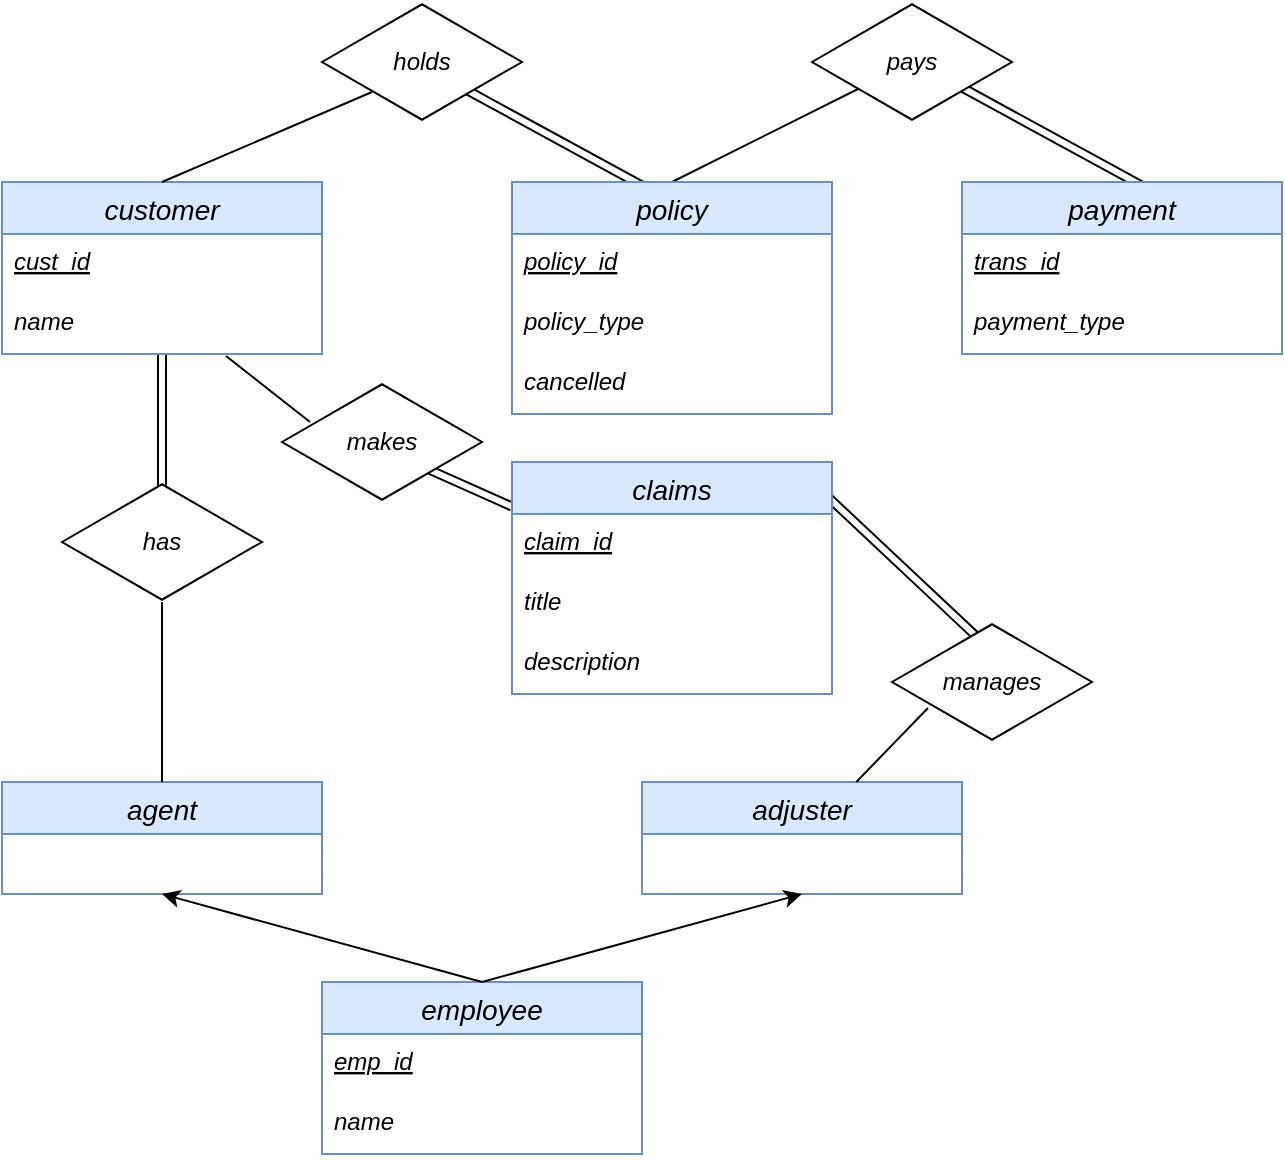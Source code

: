 <mxfile version="14.4.2" type="device"><diagram id="R2lEEEUBdFMjLlhIrx00" name="Page-1"><mxGraphModel dx="1213" dy="750" grid="1" gridSize="10" guides="1" tooltips="1" connect="1" arrows="1" fold="1" page="1" pageScale="1" pageWidth="850" pageHeight="1100" math="0" shadow="0" extFonts="Permanent Marker^https://fonts.googleapis.com/css?family=Permanent+Marker"><root><mxCell id="0"/><mxCell id="1" parent="0"/><mxCell id="RvAxAFnvMs2Ia5hlc790-25" value="" style="shape=link;html=1;" edge="1" parent="1"><mxGeometry width="100" relative="1" as="geometry"><mxPoint x="265" y="326" as="sourcePoint"/><mxPoint x="265" y="440" as="targetPoint"/></mxGeometry></mxCell><mxCell id="RvAxAFnvMs2Ia5hlc790-57" value="" style="shape=link;html=1;entryX=0.781;entryY=0.244;entryDx=0;entryDy=0;entryPerimeter=0;" edge="1" parent="1" target="RvAxAFnvMs2Ia5hlc790-37"><mxGeometry width="100" relative="1" as="geometry"><mxPoint x="660" y="190" as="sourcePoint"/><mxPoint x="760" y="190" as="targetPoint"/></mxGeometry></mxCell><mxCell id="RvAxAFnvMs2Ia5hlc790-55" value="" style="endArrow=none;html=1;exitX=0.5;exitY=0;exitDx=0;exitDy=0;" edge="1" parent="1" source="RvAxAFnvMs2Ia5hlc790-34"><mxGeometry width="50" height="50" relative="1" as="geometry"><mxPoint x="400" y="470" as="sourcePoint"/><mxPoint x="620" y="190" as="targetPoint"/></mxGeometry></mxCell><mxCell id="RvAxAFnvMs2Ia5hlc790-54" value="" style="shape=link;html=1;entryX=0.43;entryY=0.133;entryDx=0;entryDy=0;entryPerimeter=0;" edge="1" parent="1" target="RvAxAFnvMs2Ia5hlc790-52"><mxGeometry width="100" relative="1" as="geometry"><mxPoint x="590" y="390" as="sourcePoint"/><mxPoint x="641" y="442.02" as="targetPoint"/></mxGeometry></mxCell><mxCell id="RvAxAFnvMs2Ia5hlc790-48" value="" style="shape=link;html=1;exitX=0.74;exitY=0.733;exitDx=0;exitDy=0;exitPerimeter=0;" edge="1" parent="1" source="RvAxAFnvMs2Ia5hlc790-47" target="RvAxAFnvMs2Ia5hlc790-43"><mxGeometry width="100" relative="1" as="geometry"><mxPoint x="380" y="440" as="sourcePoint"/><mxPoint x="439" y="410" as="targetPoint"/></mxGeometry></mxCell><mxCell id="RvAxAFnvMs2Ia5hlc790-51" value="" style="shape=link;html=1;" edge="1" parent="1"><mxGeometry width="100" relative="1" as="geometry"><mxPoint x="410" y="190" as="sourcePoint"/><mxPoint x="520" y="250" as="targetPoint"/></mxGeometry></mxCell><mxCell id="RvAxAFnvMs2Ia5hlc790-6" value="customer" style="swimlane;fontStyle=2;childLayout=stackLayout;horizontal=1;startSize=26;horizontalStack=0;resizeParent=1;resizeParentMax=0;resizeLast=0;collapsible=1;marginBottom=0;align=center;fontSize=14;fillColor=#dae8fc;strokeColor=#6c8ebf;" vertex="1" parent="1"><mxGeometry x="185" y="240" width="160" height="86" as="geometry"/></mxCell><mxCell id="RvAxAFnvMs2Ia5hlc790-7" value="cust_id" style="text;strokeColor=none;fillColor=none;spacingLeft=4;spacingRight=4;overflow=hidden;rotatable=0;points=[[0,0.5],[1,0.5]];portConstraint=eastwest;fontSize=12;fontStyle=6" vertex="1" parent="RvAxAFnvMs2Ia5hlc790-6"><mxGeometry y="26" width="160" height="30" as="geometry"/></mxCell><mxCell id="RvAxAFnvMs2Ia5hlc790-8" value="name&#xA;" style="text;strokeColor=none;fillColor=none;spacingLeft=4;spacingRight=4;overflow=hidden;rotatable=0;points=[[0,0.5],[1,0.5]];portConstraint=eastwest;fontSize=12;fontStyle=2" vertex="1" parent="RvAxAFnvMs2Ia5hlc790-6"><mxGeometry y="56" width="160" height="30" as="geometry"/></mxCell><mxCell id="RvAxAFnvMs2Ia5hlc790-10" value="agent" style="swimlane;fontStyle=2;childLayout=stackLayout;horizontal=1;startSize=26;horizontalStack=0;resizeParent=1;resizeParentMax=0;resizeLast=0;collapsible=1;marginBottom=0;align=center;fontSize=14;fillColor=#dae8fc;strokeColor=#6c8ebf;" vertex="1" parent="1"><mxGeometry x="185" y="540" width="160" height="56" as="geometry"/></mxCell><mxCell id="RvAxAFnvMs2Ia5hlc790-13" value="employee" style="swimlane;fontStyle=2;childLayout=stackLayout;horizontal=1;startSize=26;horizontalStack=0;resizeParent=1;resizeParentMax=0;resizeLast=0;collapsible=1;marginBottom=0;align=center;fontSize=14;fillColor=#dae8fc;strokeColor=#6c8ebf;" vertex="1" parent="1"><mxGeometry x="345" y="640" width="160" height="86" as="geometry"/></mxCell><mxCell id="RvAxAFnvMs2Ia5hlc790-14" value="emp_id" style="text;strokeColor=none;fillColor=none;spacingLeft=4;spacingRight=4;overflow=hidden;rotatable=0;points=[[0,0.5],[1,0.5]];portConstraint=eastwest;fontSize=12;fontStyle=6" vertex="1" parent="RvAxAFnvMs2Ia5hlc790-13"><mxGeometry y="26" width="160" height="30" as="geometry"/></mxCell><mxCell id="RvAxAFnvMs2Ia5hlc790-15" value="name&#xA;" style="text;strokeColor=none;fillColor=none;spacingLeft=4;spacingRight=4;overflow=hidden;rotatable=0;points=[[0,0.5],[1,0.5]];portConstraint=eastwest;fontSize=12;fontStyle=2" vertex="1" parent="RvAxAFnvMs2Ia5hlc790-13"><mxGeometry y="56" width="160" height="30" as="geometry"/></mxCell><mxCell id="RvAxAFnvMs2Ia5hlc790-16" value="adjuster" style="swimlane;fontStyle=2;childLayout=stackLayout;horizontal=1;startSize=26;horizontalStack=0;resizeParent=1;resizeParentMax=0;resizeLast=0;collapsible=1;marginBottom=0;align=center;fontSize=14;fillColor=#dae8fc;strokeColor=#6c8ebf;" vertex="1" parent="1"><mxGeometry x="505" y="540" width="160" height="56" as="geometry"/></mxCell><mxCell id="RvAxAFnvMs2Ia5hlc790-19" value="&lt;i&gt;has&lt;/i&gt;" style="html=1;whiteSpace=wrap;aspect=fixed;shape=isoRectangle;" vertex="1" parent="1"><mxGeometry x="215" y="390" width="100" height="60" as="geometry"/></mxCell><mxCell id="RvAxAFnvMs2Ia5hlc790-27" value="" style="endArrow=classic;html=1;exitX=0.5;exitY=0;exitDx=0;exitDy=0;entryX=0.5;entryY=1;entryDx=0;entryDy=0;" edge="1" parent="1" source="RvAxAFnvMs2Ia5hlc790-13" target="RvAxAFnvMs2Ia5hlc790-16"><mxGeometry width="50" height="50" relative="1" as="geometry"><mxPoint x="425" y="630" as="sourcePoint"/><mxPoint x="465" y="490" as="targetPoint"/></mxGeometry></mxCell><mxCell id="RvAxAFnvMs2Ia5hlc790-28" value="" style="endArrow=classic;html=1;entryX=0.5;entryY=1;entryDx=0;entryDy=0;" edge="1" parent="1" target="RvAxAFnvMs2Ia5hlc790-10"><mxGeometry width="50" height="50" relative="1" as="geometry"><mxPoint x="425" y="640" as="sourcePoint"/><mxPoint x="465" y="490" as="targetPoint"/></mxGeometry></mxCell><mxCell id="RvAxAFnvMs2Ia5hlc790-29" value="" style="endArrow=none;html=1;exitX=0.5;exitY=0;exitDx=0;exitDy=0;entryX=0.5;entryY=1;entryDx=0;entryDy=0;entryPerimeter=0;" edge="1" parent="1" source="RvAxAFnvMs2Ia5hlc790-10" target="RvAxAFnvMs2Ia5hlc790-19"><mxGeometry width="50" height="50" relative="1" as="geometry"><mxPoint x="415" y="540" as="sourcePoint"/><mxPoint x="255" y="510" as="targetPoint"/></mxGeometry></mxCell><mxCell id="RvAxAFnvMs2Ia5hlc790-34" value="policy" style="swimlane;fontStyle=2;childLayout=stackLayout;horizontal=1;startSize=26;horizontalStack=0;resizeParent=1;resizeParentMax=0;resizeLast=0;collapsible=1;marginBottom=0;align=center;fontSize=14;fillColor=#dae8fc;strokeColor=#6c8ebf;" vertex="1" parent="1"><mxGeometry x="440" y="240" width="160" height="116" as="geometry"/></mxCell><mxCell id="RvAxAFnvMs2Ia5hlc790-35" value="policy_id" style="text;strokeColor=none;fillColor=none;spacingLeft=4;spacingRight=4;overflow=hidden;rotatable=0;points=[[0,0.5],[1,0.5]];portConstraint=eastwest;fontSize=12;fontStyle=6" vertex="1" parent="RvAxAFnvMs2Ia5hlc790-34"><mxGeometry y="26" width="160" height="30" as="geometry"/></mxCell><mxCell id="RvAxAFnvMs2Ia5hlc790-36" value="policy_type" style="text;strokeColor=none;fillColor=none;spacingLeft=4;spacingRight=4;overflow=hidden;rotatable=0;points=[[0,0.5],[1,0.5]];portConstraint=eastwest;fontSize=12;fontStyle=2" vertex="1" parent="RvAxAFnvMs2Ia5hlc790-34"><mxGeometry y="56" width="160" height="30" as="geometry"/></mxCell><mxCell id="RvAxAFnvMs2Ia5hlc790-56" value="cancelled" style="text;strokeColor=none;fillColor=none;spacingLeft=4;spacingRight=4;overflow=hidden;rotatable=0;points=[[0,0.5],[1,0.5]];portConstraint=eastwest;fontSize=12;fontStyle=2" vertex="1" parent="RvAxAFnvMs2Ia5hlc790-34"><mxGeometry y="86" width="160" height="30" as="geometry"/></mxCell><mxCell id="RvAxAFnvMs2Ia5hlc790-37" value="payment" style="swimlane;fontStyle=2;childLayout=stackLayout;horizontal=1;startSize=26;horizontalStack=0;resizeParent=1;resizeParentMax=0;resizeLast=0;collapsible=1;marginBottom=0;align=center;fontSize=14;fillColor=#dae8fc;strokeColor=#6c8ebf;" vertex="1" parent="1"><mxGeometry x="665" y="240" width="160" height="86" as="geometry"/></mxCell><mxCell id="RvAxAFnvMs2Ia5hlc790-38" value="trans_id" style="text;strokeColor=none;fillColor=none;spacingLeft=4;spacingRight=4;overflow=hidden;rotatable=0;points=[[0,0.5],[1,0.5]];portConstraint=eastwest;fontSize=12;fontStyle=6" vertex="1" parent="RvAxAFnvMs2Ia5hlc790-37"><mxGeometry y="26" width="160" height="30" as="geometry"/></mxCell><mxCell id="RvAxAFnvMs2Ia5hlc790-39" value="payment_type" style="text;strokeColor=none;fillColor=none;spacingLeft=4;spacingRight=4;overflow=hidden;rotatable=0;points=[[0,0.5],[1,0.5]];portConstraint=eastwest;fontSize=12;fontStyle=2" vertex="1" parent="RvAxAFnvMs2Ia5hlc790-37"><mxGeometry y="56" width="160" height="30" as="geometry"/></mxCell><mxCell id="RvAxAFnvMs2Ia5hlc790-41" value="&lt;i&gt;holds&lt;/i&gt;" style="html=1;whiteSpace=wrap;aspect=fixed;shape=isoRectangle;" vertex="1" parent="1"><mxGeometry x="345" y="150" width="100" height="60" as="geometry"/></mxCell><mxCell id="RvAxAFnvMs2Ia5hlc790-42" value="&lt;i&gt;pays&lt;/i&gt;" style="html=1;whiteSpace=wrap;aspect=fixed;shape=isoRectangle;" vertex="1" parent="1"><mxGeometry x="590" y="150" width="100" height="60" as="geometry"/></mxCell><mxCell id="RvAxAFnvMs2Ia5hlc790-43" value="claims" style="swimlane;fontStyle=2;childLayout=stackLayout;horizontal=1;startSize=26;horizontalStack=0;resizeParent=1;resizeParentMax=0;resizeLast=0;collapsible=1;marginBottom=0;align=center;fontSize=14;fillColor=#dae8fc;strokeColor=#6c8ebf;" vertex="1" parent="1"><mxGeometry x="440" y="380" width="160" height="116" as="geometry"/></mxCell><mxCell id="RvAxAFnvMs2Ia5hlc790-44" value="claim_id" style="text;strokeColor=none;fillColor=none;spacingLeft=4;spacingRight=4;overflow=hidden;rotatable=0;points=[[0,0.5],[1,0.5]];portConstraint=eastwest;fontSize=12;fontStyle=6" vertex="1" parent="RvAxAFnvMs2Ia5hlc790-43"><mxGeometry y="26" width="160" height="30" as="geometry"/></mxCell><mxCell id="RvAxAFnvMs2Ia5hlc790-45" value="title" style="text;strokeColor=none;fillColor=none;spacingLeft=4;spacingRight=4;overflow=hidden;rotatable=0;points=[[0,0.5],[1,0.5]];portConstraint=eastwest;fontSize=12;fontStyle=2" vertex="1" parent="RvAxAFnvMs2Ia5hlc790-43"><mxGeometry y="56" width="160" height="30" as="geometry"/></mxCell><mxCell id="RvAxAFnvMs2Ia5hlc790-46" value="description" style="text;strokeColor=none;fillColor=none;spacingLeft=4;spacingRight=4;overflow=hidden;rotatable=0;points=[[0,0.5],[1,0.5]];portConstraint=eastwest;fontSize=12;fontStyle=2" vertex="1" parent="RvAxAFnvMs2Ia5hlc790-43"><mxGeometry y="86" width="160" height="30" as="geometry"/></mxCell><mxCell id="RvAxAFnvMs2Ia5hlc790-47" value="&lt;i&gt;makes&lt;/i&gt;" style="html=1;whiteSpace=wrap;aspect=fixed;shape=isoRectangle;" vertex="1" parent="1"><mxGeometry x="325" y="340" width="100" height="60" as="geometry"/></mxCell><mxCell id="RvAxAFnvMs2Ia5hlc790-49" value="" style="endArrow=none;html=1;exitX=0.14;exitY=0.333;exitDx=0;exitDy=0;exitPerimeter=0;entryX=0.7;entryY=1.033;entryDx=0;entryDy=0;entryPerimeter=0;" edge="1" parent="1" source="RvAxAFnvMs2Ia5hlc790-47" target="RvAxAFnvMs2Ia5hlc790-8"><mxGeometry width="50" height="50" relative="1" as="geometry"><mxPoint x="400" y="470" as="sourcePoint"/><mxPoint x="299" y="320" as="targetPoint"/></mxGeometry></mxCell><mxCell id="RvAxAFnvMs2Ia5hlc790-50" value="" style="endArrow=none;html=1;exitX=0.5;exitY=0;exitDx=0;exitDy=0;entryX=0.25;entryY=0.75;entryDx=0;entryDy=0;entryPerimeter=0;" edge="1" parent="1" source="RvAxAFnvMs2Ia5hlc790-6" target="RvAxAFnvMs2Ia5hlc790-41"><mxGeometry width="50" height="50" relative="1" as="geometry"><mxPoint x="400" y="470" as="sourcePoint"/><mxPoint x="450" y="420" as="targetPoint"/></mxGeometry></mxCell><mxCell id="RvAxAFnvMs2Ia5hlc790-52" value="&lt;i&gt;manages&lt;/i&gt;" style="html=1;whiteSpace=wrap;aspect=fixed;shape=isoRectangle;" vertex="1" parent="1"><mxGeometry x="630" y="460" width="100" height="60" as="geometry"/></mxCell><mxCell id="RvAxAFnvMs2Ia5hlc790-53" value="" style="endArrow=none;html=1;entryX=0.18;entryY=0.717;entryDx=0;entryDy=0;entryPerimeter=0;" edge="1" parent="1" source="RvAxAFnvMs2Ia5hlc790-16" target="RvAxAFnvMs2Ia5hlc790-52"><mxGeometry width="50" height="50" relative="1" as="geometry"><mxPoint x="400" y="470" as="sourcePoint"/><mxPoint x="450" y="420" as="targetPoint"/></mxGeometry></mxCell></root></mxGraphModel></diagram></mxfile>